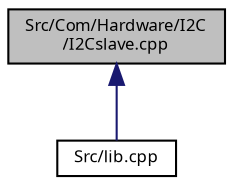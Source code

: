 digraph "Src/Com/Hardware/I2C/I2Cslave.cpp"
{
  edge [fontname="Sans",fontsize="8",labelfontname="Sans",labelfontsize="8"];
  node [fontname="Sans",fontsize="8",shape=record];
  Node1 [label="Src/Com/Hardware/I2C\l/I2Cslave.cpp",height=0.2,width=0.4,color="black", fillcolor="grey75", style="filled", fontcolor="black"];
  Node1 -> Node2 [dir="back",color="midnightblue",fontsize="8",style="solid",fontname="Sans"];
  Node2 [label="Src/lib.cpp",height=0.2,width=0.4,color="black", fillcolor="white", style="filled",URL="$lib_8cpp.html",tooltip="Summary of complete library code. "];
}
